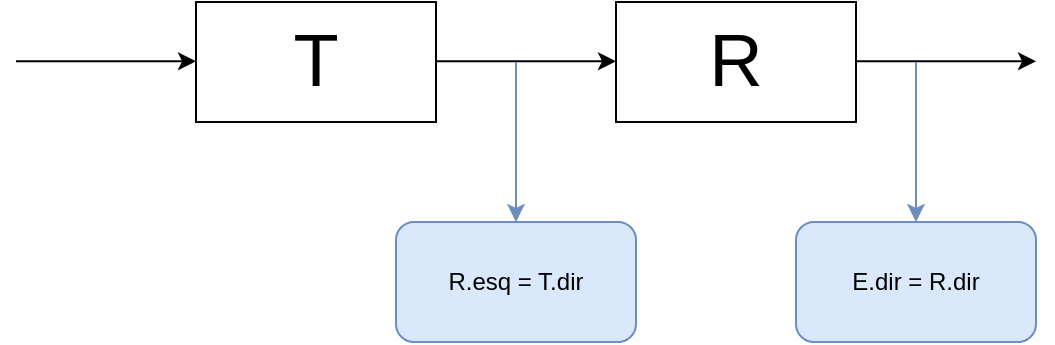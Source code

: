 <mxfile version="12.8.2" type="device"><diagram id="I5BP6vOR_1D-y6K9_unL" name="Page-1"><mxGraphModel dx="1808" dy="521" grid="1" gridSize="10" guides="1" tooltips="1" connect="1" arrows="1" fold="1" page="1" pageScale="1" pageWidth="827" pageHeight="1169" math="0" shadow="0"><root><mxCell id="0"/><mxCell id="1" parent="0"/><mxCell id="Dvv93qsHE8iZuxDN588F-55" value="" style="group" parent="1" vertex="1" connectable="0"><mxGeometry width="510" height="60" as="geometry"/></mxCell><mxCell id="Dvv93qsHE8iZuxDN588F-16" value="" style="endArrow=classic;html=1;entryX=0;entryY=0.5;entryDx=0;entryDy=0;" parent="Dvv93qsHE8iZuxDN588F-55" edge="1"><mxGeometry width="50" height="50" relative="1" as="geometry"><mxPoint y="29.64" as="sourcePoint"/><mxPoint x="90" y="29.64" as="targetPoint"/></mxGeometry></mxCell><mxCell id="Dvv93qsHE8iZuxDN588F-37" value="&lt;span style=&quot;font-size: 37px&quot;&gt;T&lt;/span&gt;" style="rounded=0;whiteSpace=wrap;html=1;" parent="Dvv93qsHE8iZuxDN588F-55" vertex="1"><mxGeometry x="90" width="120" height="60" as="geometry"/></mxCell><mxCell id="Dvv93qsHE8iZuxDN588F-38" value="" style="endArrow=classic;html=1;entryX=0;entryY=0.5;entryDx=0;entryDy=0;" parent="Dvv93qsHE8iZuxDN588F-55" edge="1"><mxGeometry width="50" height="50" relative="1" as="geometry"><mxPoint x="210" y="29.64" as="sourcePoint"/><mxPoint x="300" y="29.64" as="targetPoint"/></mxGeometry></mxCell><mxCell id="Dvv93qsHE8iZuxDN588F-53" value="&lt;span style=&quot;font-size: 37px&quot;&gt;R&lt;/span&gt;" style="rounded=0;whiteSpace=wrap;html=1;" parent="Dvv93qsHE8iZuxDN588F-55" vertex="1"><mxGeometry x="300" width="120" height="60" as="geometry"/></mxCell><mxCell id="Dvv93qsHE8iZuxDN588F-54" value="" style="endArrow=classic;html=1;entryX=0;entryY=0.5;entryDx=0;entryDy=0;" parent="Dvv93qsHE8iZuxDN588F-55" edge="1"><mxGeometry width="50" height="50" relative="1" as="geometry"><mxPoint x="420" y="29.64" as="sourcePoint"/><mxPoint x="510" y="29.64" as="targetPoint"/></mxGeometry></mxCell><mxCell id="CE5D0aeFszEi32uVQit--1" value="" style="endArrow=classic;html=1;fillColor=#dae8fc;strokeColor=#6c8ebf;entryX=0.5;entryY=0;entryDx=0;entryDy=0;" edge="1" parent="Dvv93qsHE8iZuxDN588F-55" target="CE5D0aeFszEi32uVQit--2"><mxGeometry width="50" height="50" relative="1" as="geometry"><mxPoint x="250" y="30" as="sourcePoint"/><mxPoint x="380" y="120" as="targetPoint"/></mxGeometry></mxCell><mxCell id="CE5D0aeFszEi32uVQit--2" value="R.esq = T.dir" style="rounded=1;whiteSpace=wrap;html=1;fillColor=#dae8fc;strokeColor=#6c8ebf;" vertex="1" parent="1"><mxGeometry x="190" y="110" width="120" height="60" as="geometry"/></mxCell><mxCell id="CE5D0aeFszEi32uVQit--29" value="" style="endArrow=classic;html=1;fillColor=#dae8fc;strokeColor=#6c8ebf;entryX=0.5;entryY=0;entryDx=0;entryDy=0;" edge="1" parent="1" target="CE5D0aeFszEi32uVQit--30"><mxGeometry width="50" height="50" relative="1" as="geometry"><mxPoint x="450" y="30" as="sourcePoint"/><mxPoint x="580" y="120" as="targetPoint"/></mxGeometry></mxCell><mxCell id="CE5D0aeFszEi32uVQit--30" value="E.dir = R.dir" style="rounded=1;whiteSpace=wrap;html=1;fillColor=#dae8fc;strokeColor=#6c8ebf;" vertex="1" parent="1"><mxGeometry x="390" y="110" width="120" height="60" as="geometry"/></mxCell></root></mxGraphModel></diagram></mxfile>